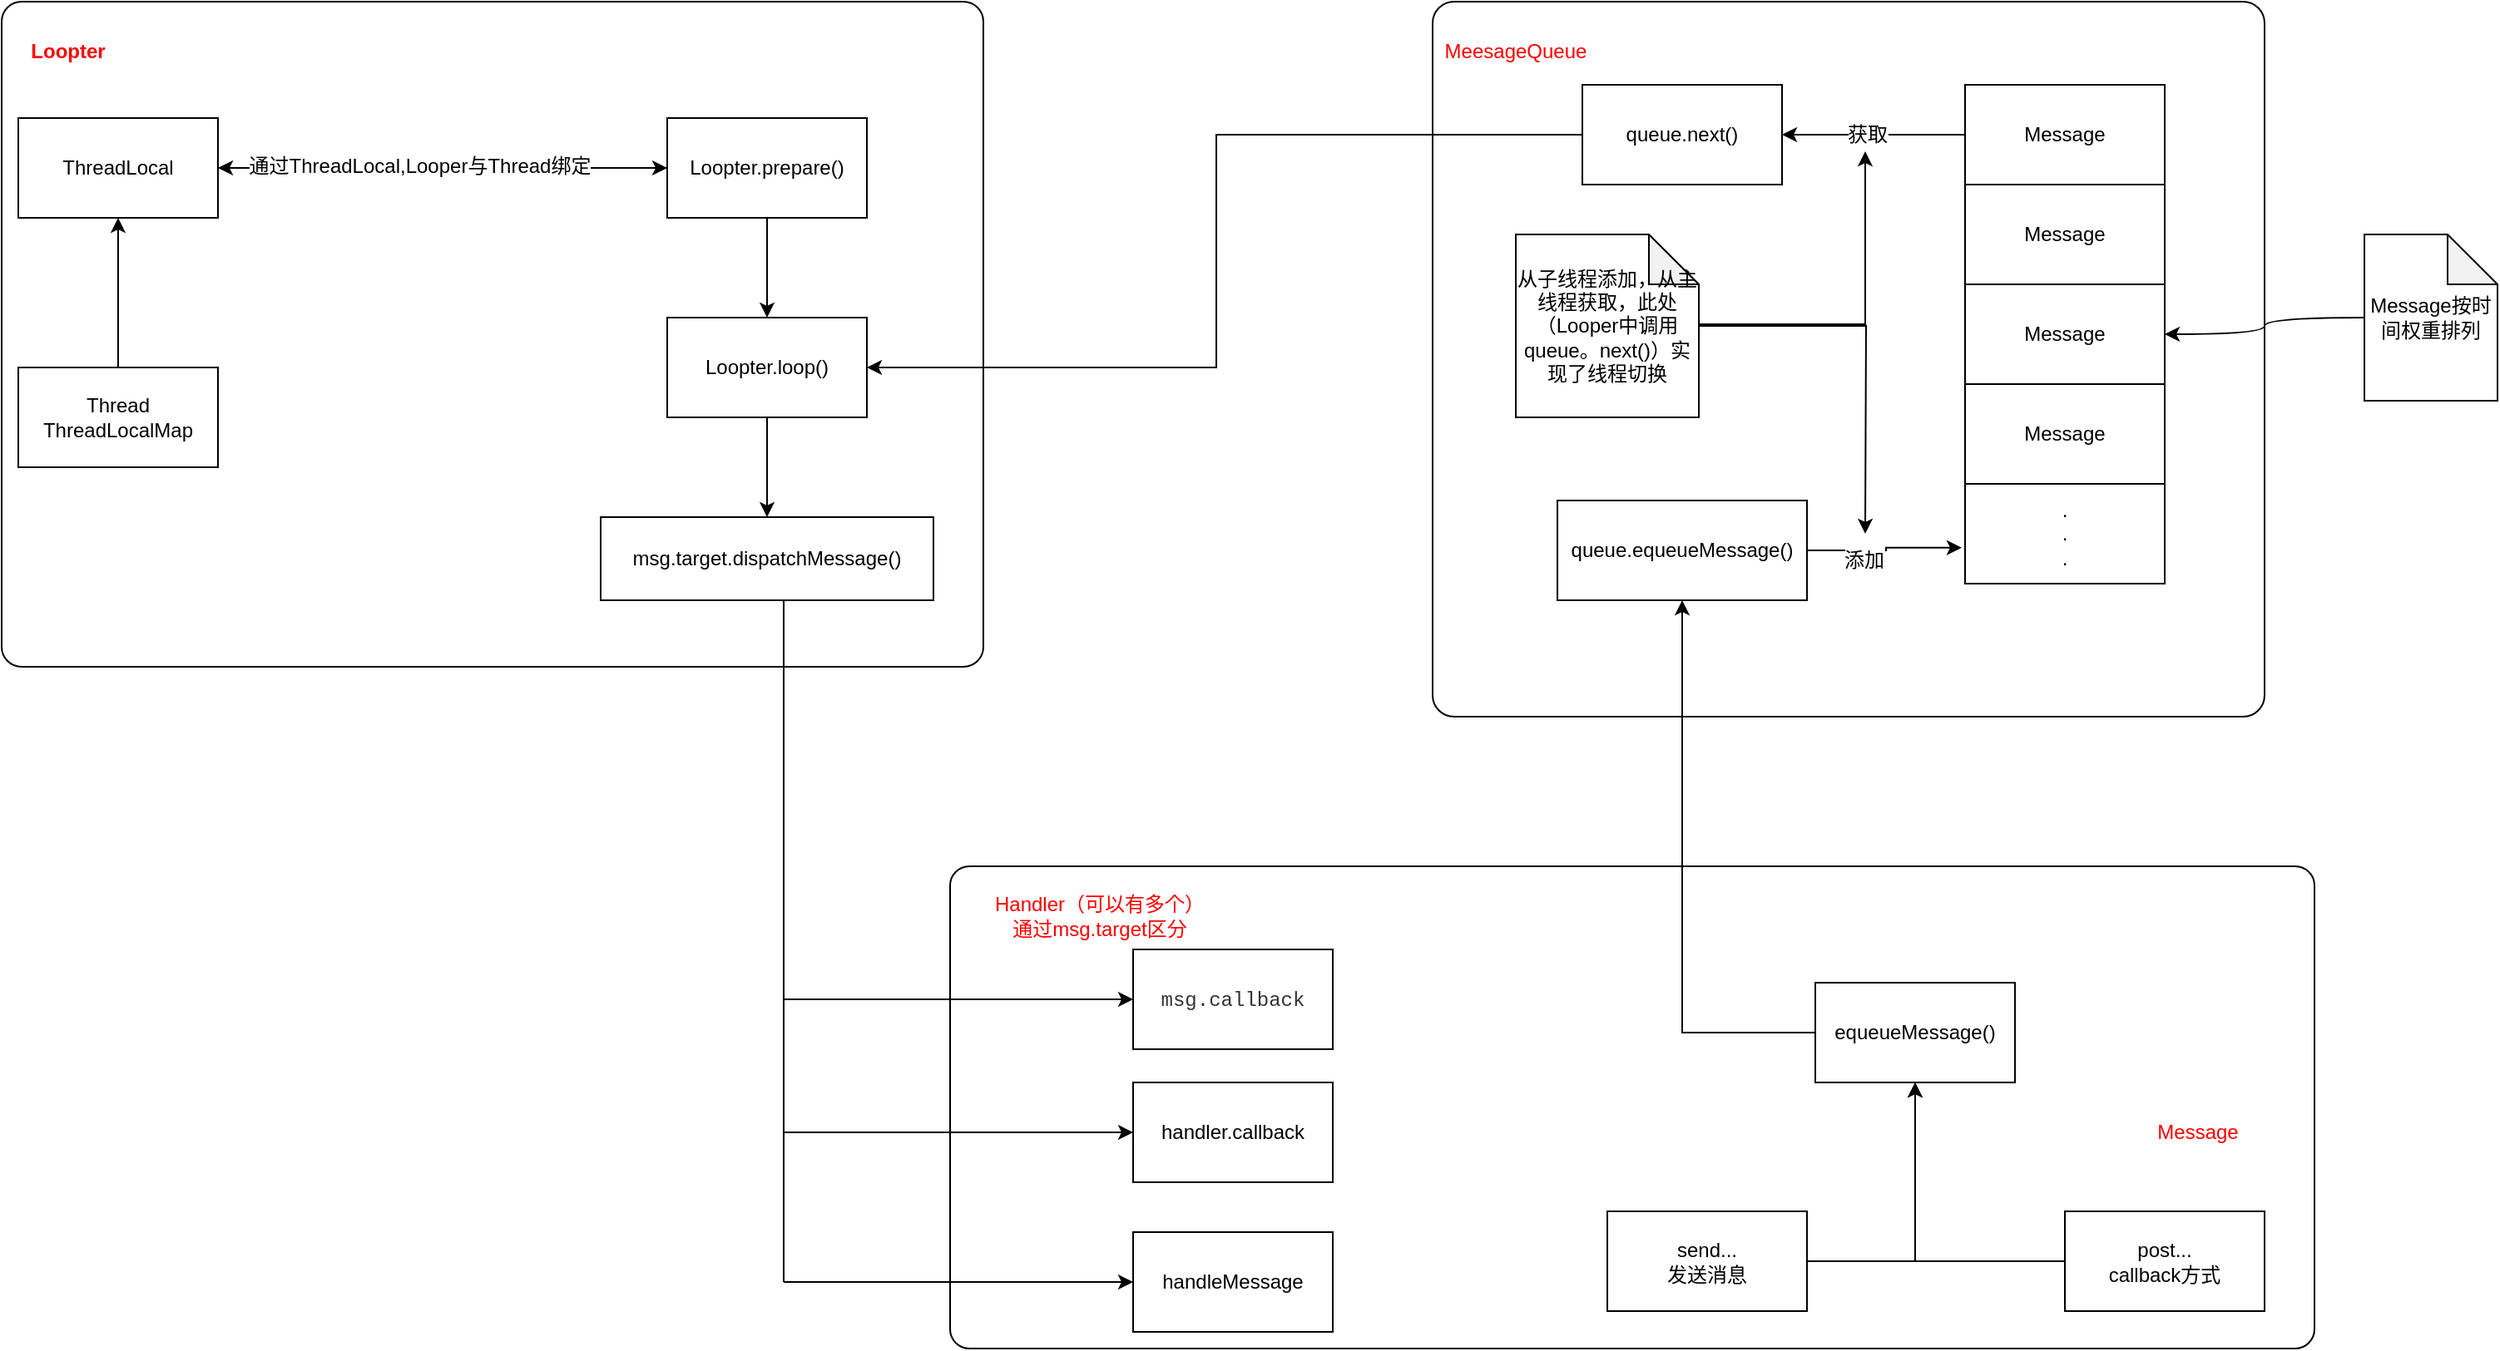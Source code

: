 <mxfile version="12.7.1" type="github">
  <diagram id="ZsdF4j555RQPEb48adz9" name="第 1 页">
    <mxGraphModel dx="1148" dy="591" grid="1" gridSize="10" guides="1" tooltips="1" connect="1" arrows="1" fold="1" page="1" pageScale="1" pageWidth="850" pageHeight="1100" math="0" shadow="0">
      <root>
        <mxCell id="0" />
        <mxCell id="1" parent="0" />
        <mxCell id="H1mbYX-mB0NE7YrPKeDn-1" value="Message" style="rounded=0;whiteSpace=wrap;html=1;" parent="1" vertex="1">
          <mxGeometry x="1190" y="90" width="120" height="60" as="geometry" />
        </mxCell>
        <mxCell id="H1mbYX-mB0NE7YrPKeDn-2" value="" style="rounded=1;whiteSpace=wrap;html=1;arcSize=3;" parent="1" vertex="1">
          <mxGeometry x="900" y="40" width="500" height="430" as="geometry" />
        </mxCell>
        <mxCell id="H1mbYX-mB0NE7YrPKeDn-3" style="edgeStyle=orthogonalEdgeStyle;rounded=0;orthogonalLoop=1;jettySize=auto;html=1;entryX=1;entryY=0.5;entryDx=0;entryDy=0;" parent="1" source="H1mbYX-mB0NE7YrPKeDn-5" target="H1mbYX-mB0NE7YrPKeDn-10" edge="1">
          <mxGeometry relative="1" as="geometry" />
        </mxCell>
        <mxCell id="H1mbYX-mB0NE7YrPKeDn-4" value="获取" style="text;html=1;align=center;verticalAlign=middle;resizable=0;points=[];labelBackgroundColor=#ffffff;" parent="H1mbYX-mB0NE7YrPKeDn-3" vertex="1" connectable="0">
          <mxGeometry x="0.083" relative="1" as="geometry">
            <mxPoint as="offset" />
          </mxGeometry>
        </mxCell>
        <mxCell id="H1mbYX-mB0NE7YrPKeDn-5" value="Message" style="rounded=0;whiteSpace=wrap;html=1;" parent="1" vertex="1">
          <mxGeometry x="1220" y="90" width="120" height="60" as="geometry" />
        </mxCell>
        <mxCell id="H1mbYX-mB0NE7YrPKeDn-6" value="Message" style="rounded=0;whiteSpace=wrap;html=1;" parent="1" vertex="1">
          <mxGeometry x="1220" y="150" width="120" height="60" as="geometry" />
        </mxCell>
        <mxCell id="H1mbYX-mB0NE7YrPKeDn-7" value="Message" style="rounded=0;whiteSpace=wrap;html=1;" parent="1" vertex="1">
          <mxGeometry x="1220" y="210" width="120" height="60" as="geometry" />
        </mxCell>
        <mxCell id="H1mbYX-mB0NE7YrPKeDn-8" value="Message" style="rounded=0;whiteSpace=wrap;html=1;" parent="1" vertex="1">
          <mxGeometry x="1220" y="270" width="120" height="60" as="geometry" />
        </mxCell>
        <mxCell id="H1mbYX-mB0NE7YrPKeDn-9" value=".&lt;br&gt;.&lt;br&gt;." style="rounded=0;whiteSpace=wrap;html=1;" parent="1" vertex="1">
          <mxGeometry x="1220" y="330" width="120" height="60" as="geometry" />
        </mxCell>
        <mxCell id="H1mbYX-mB0NE7YrPKeDn-10" value="queue.next()" style="rounded=0;whiteSpace=wrap;html=1;" parent="1" vertex="1">
          <mxGeometry x="990" y="90" width="120" height="60" as="geometry" />
        </mxCell>
        <mxCell id="H1mbYX-mB0NE7YrPKeDn-11" value="" style="rounded=1;whiteSpace=wrap;html=1;arcSize=3;" parent="1" vertex="1">
          <mxGeometry x="40" y="40" width="590" height="400" as="geometry" />
        </mxCell>
        <mxCell id="H1mbYX-mB0NE7YrPKeDn-12" value="&lt;b&gt;&lt;font color=&quot;#ff0000&quot;&gt;Loopter&lt;/font&gt;&lt;/b&gt;" style="text;html=1;strokeColor=none;fillColor=none;align=center;verticalAlign=middle;whiteSpace=wrap;rounded=0;" parent="1" vertex="1">
          <mxGeometry x="60" y="60" width="40" height="20" as="geometry" />
        </mxCell>
        <mxCell id="H1mbYX-mB0NE7YrPKeDn-13" value="&lt;font color=&quot;#ff0000&quot;&gt;MeesageQueue&lt;/font&gt;" style="text;html=1;strokeColor=none;fillColor=none;align=center;verticalAlign=middle;whiteSpace=wrap;rounded=0;" parent="1" vertex="1">
          <mxGeometry x="930" y="50" width="40" height="40" as="geometry" />
        </mxCell>
        <mxCell id="H1mbYX-mB0NE7YrPKeDn-14" style="edgeStyle=orthogonalEdgeStyle;rounded=0;orthogonalLoop=1;jettySize=auto;html=1;" parent="1" source="H1mbYX-mB0NE7YrPKeDn-16" target="H1mbYX-mB0NE7YrPKeDn-18" edge="1">
          <mxGeometry relative="1" as="geometry" />
        </mxCell>
        <mxCell id="H1mbYX-mB0NE7YrPKeDn-15" value="" style="edgeStyle=orthogonalEdgeStyle;rounded=0;orthogonalLoop=1;jettySize=auto;html=1;" parent="1" source="H1mbYX-mB0NE7YrPKeDn-16" target="H1mbYX-mB0NE7YrPKeDn-22" edge="1">
          <mxGeometry relative="1" as="geometry" />
        </mxCell>
        <mxCell id="H1mbYX-mB0NE7YrPKeDn-16" value="Loopter.prepare()" style="rounded=0;whiteSpace=wrap;html=1;" parent="1" vertex="1">
          <mxGeometry x="440" y="110" width="120" height="60" as="geometry" />
        </mxCell>
        <mxCell id="H1mbYX-mB0NE7YrPKeDn-17" value="" style="edgeStyle=orthogonalEdgeStyle;rounded=0;orthogonalLoop=1;jettySize=auto;html=1;" parent="1" source="H1mbYX-mB0NE7YrPKeDn-18" target="H1mbYX-mB0NE7YrPKeDn-37" edge="1">
          <mxGeometry relative="1" as="geometry" />
        </mxCell>
        <mxCell id="H1mbYX-mB0NE7YrPKeDn-18" value="Loopter.loop()" style="rounded=0;whiteSpace=wrap;html=1;" parent="1" vertex="1">
          <mxGeometry x="440" y="230" width="120" height="60" as="geometry" />
        </mxCell>
        <mxCell id="H1mbYX-mB0NE7YrPKeDn-19" value="" style="rounded=1;whiteSpace=wrap;html=1;arcSize=4;" parent="1" vertex="1">
          <mxGeometry x="610" y="560" width="820" height="290" as="geometry" />
        </mxCell>
        <mxCell id="H1mbYX-mB0NE7YrPKeDn-20" value="" style="edgeStyle=orthogonalEdgeStyle;rounded=0;orthogonalLoop=1;jettySize=auto;html=1;" parent="1" source="H1mbYX-mB0NE7YrPKeDn-22" target="H1mbYX-mB0NE7YrPKeDn-16" edge="1">
          <mxGeometry relative="1" as="geometry" />
        </mxCell>
        <mxCell id="H1mbYX-mB0NE7YrPKeDn-21" value="通过ThreadLocal,Looper与Thread绑定" style="text;html=1;align=center;verticalAlign=middle;resizable=0;points=[];labelBackgroundColor=#ffffff;" parent="H1mbYX-mB0NE7YrPKeDn-20" vertex="1" connectable="0">
          <mxGeometry x="-0.107" y="1" relative="1" as="geometry">
            <mxPoint as="offset" />
          </mxGeometry>
        </mxCell>
        <mxCell id="H1mbYX-mB0NE7YrPKeDn-22" value="ThreadLocal" style="rounded=0;whiteSpace=wrap;html=1;" parent="1" vertex="1">
          <mxGeometry x="50" y="110" width="120" height="60" as="geometry" />
        </mxCell>
        <mxCell id="H1mbYX-mB0NE7YrPKeDn-23" value="" style="edgeStyle=orthogonalEdgeStyle;rounded=0;orthogonalLoop=1;jettySize=auto;html=1;" parent="1" source="H1mbYX-mB0NE7YrPKeDn-24" target="H1mbYX-mB0NE7YrPKeDn-22" edge="1">
          <mxGeometry relative="1" as="geometry" />
        </mxCell>
        <mxCell id="H1mbYX-mB0NE7YrPKeDn-24" value="Thread&lt;br&gt;ThreadLocalMap" style="rounded=0;whiteSpace=wrap;html=1;" parent="1" vertex="1">
          <mxGeometry x="50" y="260" width="120" height="60" as="geometry" />
        </mxCell>
        <mxCell id="H1mbYX-mB0NE7YrPKeDn-25" value="" style="edgeStyle=orthogonalEdgeStyle;rounded=0;orthogonalLoop=1;jettySize=auto;html=1;entryX=1;entryY=0.5;entryDx=0;entryDy=0;" parent="1" source="H1mbYX-mB0NE7YrPKeDn-10" target="H1mbYX-mB0NE7YrPKeDn-18" edge="1">
          <mxGeometry relative="1" as="geometry">
            <mxPoint x="870" y="120" as="targetPoint" />
            <Array as="points">
              <mxPoint x="770" y="120" />
              <mxPoint x="770" y="260" />
            </Array>
          </mxGeometry>
        </mxCell>
        <mxCell id="H1mbYX-mB0NE7YrPKeDn-26" style="edgeStyle=orthogonalEdgeStyle;rounded=0;orthogonalLoop=1;jettySize=auto;html=1;" parent="1" source="H1mbYX-mB0NE7YrPKeDn-27" target="H1mbYX-mB0NE7YrPKeDn-31" edge="1">
          <mxGeometry relative="1" as="geometry" />
        </mxCell>
        <mxCell id="H1mbYX-mB0NE7YrPKeDn-27" value="send...&lt;br&gt;发送消息" style="rounded=0;whiteSpace=wrap;html=1;" parent="1" vertex="1">
          <mxGeometry x="1005" y="767.5" width="120" height="60" as="geometry" />
        </mxCell>
        <mxCell id="H1mbYX-mB0NE7YrPKeDn-28" style="edgeStyle=orthogonalEdgeStyle;rounded=0;orthogonalLoop=1;jettySize=auto;html=1;" parent="1" source="H1mbYX-mB0NE7YrPKeDn-29" target="H1mbYX-mB0NE7YrPKeDn-31" edge="1">
          <mxGeometry relative="1" as="geometry" />
        </mxCell>
        <mxCell id="H1mbYX-mB0NE7YrPKeDn-29" value="post...&lt;br&gt;callback方式" style="rounded=0;whiteSpace=wrap;html=1;" parent="1" vertex="1">
          <mxGeometry x="1280" y="767.5" width="120" height="60" as="geometry" />
        </mxCell>
        <mxCell id="H1mbYX-mB0NE7YrPKeDn-30" style="edgeStyle=orthogonalEdgeStyle;rounded=0;orthogonalLoop=1;jettySize=auto;html=1;" parent="1" source="H1mbYX-mB0NE7YrPKeDn-31" target="H1mbYX-mB0NE7YrPKeDn-34" edge="1">
          <mxGeometry relative="1" as="geometry" />
        </mxCell>
        <mxCell id="H1mbYX-mB0NE7YrPKeDn-31" value="equeueMessage()" style="rounded=0;whiteSpace=wrap;html=1;" parent="1" vertex="1">
          <mxGeometry x="1130" y="630" width="120" height="60" as="geometry" />
        </mxCell>
        <mxCell id="H1mbYX-mB0NE7YrPKeDn-32" style="edgeStyle=orthogonalEdgeStyle;rounded=0;orthogonalLoop=1;jettySize=auto;html=1;entryX=-0.017;entryY=0.64;entryDx=0;entryDy=0;entryPerimeter=0;" parent="1" source="H1mbYX-mB0NE7YrPKeDn-34" target="H1mbYX-mB0NE7YrPKeDn-9" edge="1">
          <mxGeometry relative="1" as="geometry" />
        </mxCell>
        <mxCell id="H1mbYX-mB0NE7YrPKeDn-33" value="添加" style="text;html=1;align=center;verticalAlign=middle;resizable=0;points=[];labelBackgroundColor=#ffffff;" parent="H1mbYX-mB0NE7YrPKeDn-32" vertex="1" connectable="0">
          <mxGeometry x="0.025" y="7" relative="1" as="geometry">
            <mxPoint x="-7" y="7" as="offset" />
          </mxGeometry>
        </mxCell>
        <mxCell id="H1mbYX-mB0NE7YrPKeDn-34" value="queue.equeueMessage()" style="rounded=0;whiteSpace=wrap;html=1;" parent="1" vertex="1">
          <mxGeometry x="975" y="340" width="150" height="60" as="geometry" />
        </mxCell>
        <mxCell id="H1mbYX-mB0NE7YrPKeDn-35" style="edgeStyle=orthogonalEdgeStyle;rounded=0;orthogonalLoop=1;jettySize=auto;html=1;entryX=0;entryY=0.5;entryDx=0;entryDy=0;" parent="1" source="H1mbYX-mB0NE7YrPKeDn-37" target="H1mbYX-mB0NE7YrPKeDn-38" edge="1">
          <mxGeometry relative="1" as="geometry">
            <Array as="points">
              <mxPoint x="510" y="640" />
            </Array>
            <mxPoint x="710" y="640" as="targetPoint" />
          </mxGeometry>
        </mxCell>
        <mxCell id="H1mbYX-mB0NE7YrPKeDn-37" value="msg.target.dispatchMessage()" style="rounded=0;whiteSpace=wrap;html=1;" parent="1" vertex="1">
          <mxGeometry x="400" y="350" width="200" height="50" as="geometry" />
        </mxCell>
        <mxCell id="H1mbYX-mB0NE7YrPKeDn-38" value="&lt;font color=&quot;#333333&quot; face=&quot;SFMono-Regular, Consolas, Liberation Mono, Menlo, Courier, monospace, sans-serif&quot;&gt;msg.callback&lt;/font&gt;" style="rounded=0;whiteSpace=wrap;html=1;" parent="1" vertex="1">
          <mxGeometry x="720" y="610" width="120" height="60" as="geometry" />
        </mxCell>
        <mxCell id="H1mbYX-mB0NE7YrPKeDn-39" value="handleMessage" style="rounded=0;whiteSpace=wrap;html=1;" parent="1" vertex="1">
          <mxGeometry x="720" y="780" width="120" height="60" as="geometry" />
        </mxCell>
        <mxCell id="H1mbYX-mB0NE7YrPKeDn-40" value="&lt;font color=&quot;#ff0000&quot;&gt;Handler（可以有多个）&lt;br&gt;通过msg.target区分&lt;br&gt;&lt;/font&gt;" style="text;html=1;strokeColor=none;fillColor=none;align=center;verticalAlign=middle;whiteSpace=wrap;rounded=0;" parent="1" vertex="1">
          <mxGeometry x="630" y="580" width="140" height="20" as="geometry" />
        </mxCell>
        <mxCell id="H1mbYX-mB0NE7YrPKeDn-41" value="&lt;font color=&quot;#ff0000&quot;&gt;Message&lt;/font&gt;" style="text;html=1;strokeColor=none;fillColor=none;align=center;verticalAlign=middle;whiteSpace=wrap;rounded=0;" parent="1" vertex="1">
          <mxGeometry x="1340" y="710" width="40" height="20" as="geometry" />
        </mxCell>
        <mxCell id="H1mbYX-mB0NE7YrPKeDn-42" style="edgeStyle=orthogonalEdgeStyle;rounded=0;orthogonalLoop=1;jettySize=auto;html=1;entryX=1;entryY=0.5;entryDx=0;entryDy=0;curved=1;" parent="1" source="H1mbYX-mB0NE7YrPKeDn-43" target="H1mbYX-mB0NE7YrPKeDn-7" edge="1">
          <mxGeometry relative="1" as="geometry" />
        </mxCell>
        <mxCell id="H1mbYX-mB0NE7YrPKeDn-43" value="Message按时间权重排列" style="shape=note;whiteSpace=wrap;html=1;backgroundOutline=1;darkOpacity=0.05;" parent="1" vertex="1">
          <mxGeometry x="1460" y="180" width="80" height="100" as="geometry" />
        </mxCell>
        <mxCell id="H1mbYX-mB0NE7YrPKeDn-44" style="edgeStyle=orthogonalEdgeStyle;rounded=0;orthogonalLoop=1;jettySize=auto;html=1;" parent="1" source="H1mbYX-mB0NE7YrPKeDn-46" edge="1">
          <mxGeometry relative="1" as="geometry">
            <mxPoint x="1160" y="130" as="targetPoint" />
            <Array as="points">
              <mxPoint x="1160" y="234" />
            </Array>
          </mxGeometry>
        </mxCell>
        <mxCell id="H1mbYX-mB0NE7YrPKeDn-45" style="edgeStyle=orthogonalEdgeStyle;rounded=0;orthogonalLoop=1;jettySize=auto;html=1;" parent="1" source="H1mbYX-mB0NE7YrPKeDn-46" edge="1">
          <mxGeometry relative="1" as="geometry">
            <mxPoint x="1160" y="360" as="targetPoint" />
          </mxGeometry>
        </mxCell>
        <mxCell id="H1mbYX-mB0NE7YrPKeDn-46" value="从子线程添加，从主线程获取，此处（Looper中调用queue。next()）实现了线程切换" style="shape=note;whiteSpace=wrap;html=1;backgroundOutline=1;darkOpacity=0.05;" parent="1" vertex="1">
          <mxGeometry x="950" y="180" width="110" height="110" as="geometry" />
        </mxCell>
        <mxCell id="trBRm4a_rI9tF1ZTnqad-2" value="handler.callback" style="rounded=0;whiteSpace=wrap;html=1;" vertex="1" parent="1">
          <mxGeometry x="720" y="690" width="120" height="60" as="geometry" />
        </mxCell>
        <mxCell id="trBRm4a_rI9tF1ZTnqad-3" value="" style="endArrow=classic;html=1;entryX=0;entryY=0.5;entryDx=0;entryDy=0;" edge="1" parent="1" target="trBRm4a_rI9tF1ZTnqad-2">
          <mxGeometry width="50" height="50" relative="1" as="geometry">
            <mxPoint x="510" y="720" as="sourcePoint" />
            <mxPoint x="200" y="870" as="targetPoint" />
          </mxGeometry>
        </mxCell>
        <mxCell id="trBRm4a_rI9tF1ZTnqad-4" value="" style="endArrow=none;html=1;" edge="1" parent="1">
          <mxGeometry width="50" height="50" relative="1" as="geometry">
            <mxPoint x="510" y="810" as="sourcePoint" />
            <mxPoint x="510" y="640" as="targetPoint" />
          </mxGeometry>
        </mxCell>
        <mxCell id="trBRm4a_rI9tF1ZTnqad-5" value="" style="endArrow=classic;html=1;entryX=0;entryY=0.5;entryDx=0;entryDy=0;" edge="1" parent="1" target="H1mbYX-mB0NE7YrPKeDn-39">
          <mxGeometry width="50" height="50" relative="1" as="geometry">
            <mxPoint x="510" y="810" as="sourcePoint" />
            <mxPoint x="200" y="870" as="targetPoint" />
          </mxGeometry>
        </mxCell>
      </root>
    </mxGraphModel>
  </diagram>
</mxfile>

